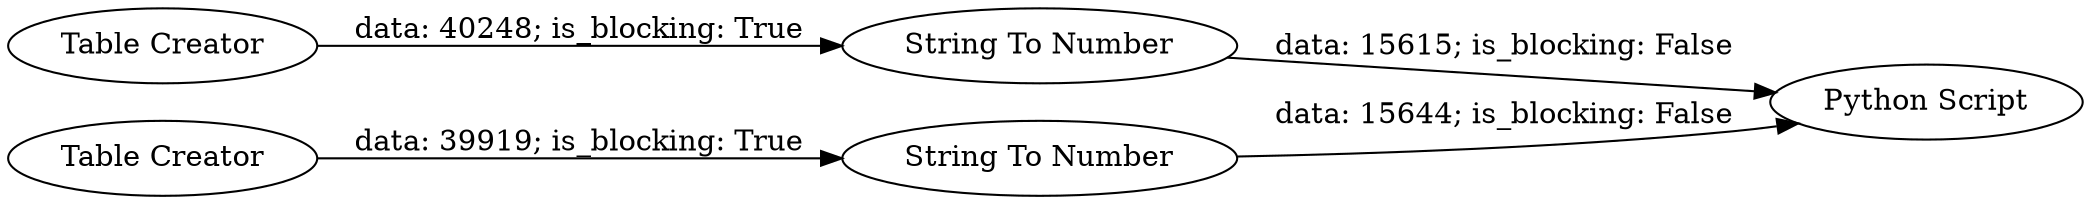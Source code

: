 digraph {
	"-5592273063644737035_70" [label="String To Number"]
	"-5592273063644737035_68" [label="Python Script"]
	"-5592273063644737035_29" [label="Table Creator"]
	"-5592273063644737035_69" [label="String To Number"]
	"-5592273063644737035_28" [label="Table Creator"]
	"-5592273063644737035_70" -> "-5592273063644737035_68" [label="data: 15644; is_blocking: False"]
	"-5592273063644737035_69" -> "-5592273063644737035_68" [label="data: 15615; is_blocking: False"]
	"-5592273063644737035_28" -> "-5592273063644737035_69" [label="data: 40248; is_blocking: True"]
	"-5592273063644737035_29" -> "-5592273063644737035_70" [label="data: 39919; is_blocking: True"]
	rankdir=LR
}
